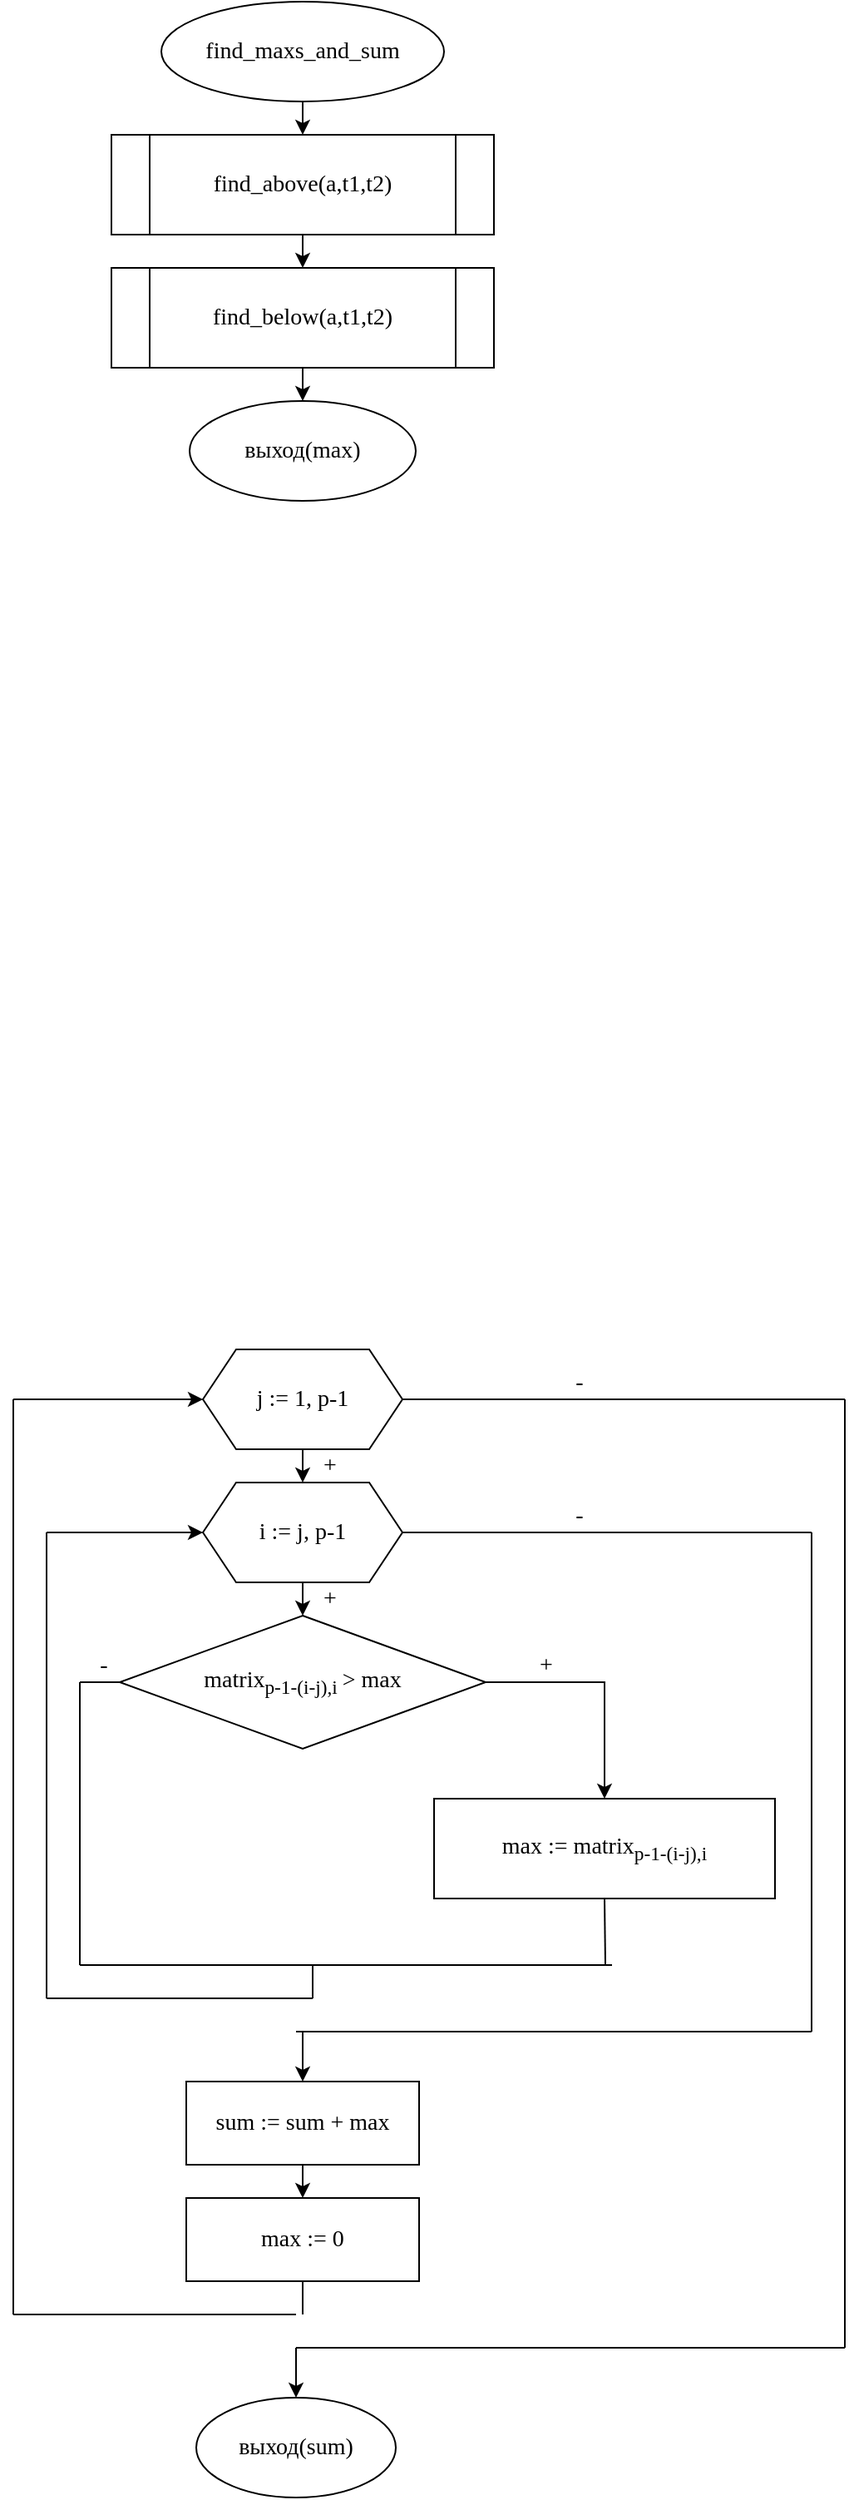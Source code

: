<mxfile version="13.7.9" type="device"><diagram id="C5RBs43oDa-KdzZeNtuy" name="Page-1"><mxGraphModel dx="1186" dy="634" grid="1" gridSize="10" guides="1" tooltips="1" connect="1" arrows="1" fold="1" page="1" pageScale="1" pageWidth="827" pageHeight="1169" math="0" shadow="0"><root><mxCell id="WIyWlLk6GJQsqaUBKTNV-0"/><mxCell id="WIyWlLk6GJQsqaUBKTNV-1" parent="WIyWlLk6GJQsqaUBKTNV-0"/><mxCell id="7ePL_UAI-glwPTLBiMWh-4" style="edgeStyle=orthogonalEdgeStyle;rounded=0;orthogonalLoop=1;jettySize=auto;html=1;exitX=0.5;exitY=1;exitDx=0;exitDy=0;entryX=0.5;entryY=0;entryDx=0;entryDy=0;fontFamily=Lucida Console;fontSize=14;" parent="WIyWlLk6GJQsqaUBKTNV-1" source="7ePL_UAI-glwPTLBiMWh-0" target="7sij01h17gqvqGZGCvCg-0" edge="1"><mxGeometry relative="1" as="geometry"><mxPoint x="414" y="80" as="targetPoint"/></mxGeometry></mxCell><mxCell id="7ePL_UAI-glwPTLBiMWh-0" value="find_maxs_and_sum" style="ellipse;whiteSpace=wrap;html=1;fontSize=14;fontFamily=Lucida Console;" parent="WIyWlLk6GJQsqaUBKTNV-1" vertex="1"><mxGeometry x="329" width="170" height="60" as="geometry"/></mxCell><mxCell id="7ePL_UAI-glwPTLBiMWh-55" style="edgeStyle=orthogonalEdgeStyle;rounded=0;orthogonalLoop=1;jettySize=auto;html=1;exitX=0.5;exitY=1;exitDx=0;exitDy=0;entryX=0.5;entryY=0;entryDx=0;entryDy=0;fontFamily=Lucida Console;fontSize=14;" parent="WIyWlLk6GJQsqaUBKTNV-1" source="7ePL_UAI-glwPTLBiMWh-53" target="7ePL_UAI-glwPTLBiMWh-54" edge="1"><mxGeometry relative="1" as="geometry"/></mxCell><mxCell id="7ePL_UAI-glwPTLBiMWh-53" value="j := 1, p-1" style="shape=hexagon;perimeter=hexagonPerimeter2;whiteSpace=wrap;html=1;fixedSize=1;fontFamily=Lucida Console;fontSize=14;" parent="WIyWlLk6GJQsqaUBKTNV-1" vertex="1"><mxGeometry x="354" y="810" width="120" height="60" as="geometry"/></mxCell><mxCell id="7ePL_UAI-glwPTLBiMWh-59" style="edgeStyle=orthogonalEdgeStyle;rounded=0;orthogonalLoop=1;jettySize=auto;html=1;exitX=0.5;exitY=1;exitDx=0;exitDy=0;entryX=0.5;entryY=0;entryDx=0;entryDy=0;fontFamily=Lucida Console;fontSize=14;" parent="WIyWlLk6GJQsqaUBKTNV-1" source="7ePL_UAI-glwPTLBiMWh-54" target="7ePL_UAI-glwPTLBiMWh-56" edge="1"><mxGeometry relative="1" as="geometry"/></mxCell><mxCell id="7ePL_UAI-glwPTLBiMWh-54" value="i := j, p-1" style="shape=hexagon;perimeter=hexagonPerimeter2;whiteSpace=wrap;html=1;fixedSize=1;fontFamily=Lucida Console;fontSize=14;" parent="WIyWlLk6GJQsqaUBKTNV-1" vertex="1"><mxGeometry x="354" y="890" width="120" height="60" as="geometry"/></mxCell><mxCell id="7ePL_UAI-glwPTLBiMWh-58" style="edgeStyle=orthogonalEdgeStyle;rounded=0;orthogonalLoop=1;jettySize=auto;html=1;exitX=1;exitY=0.5;exitDx=0;exitDy=0;entryX=0.5;entryY=0;entryDx=0;entryDy=0;fontFamily=Lucida Console;fontSize=14;" parent="WIyWlLk6GJQsqaUBKTNV-1" source="7ePL_UAI-glwPTLBiMWh-56" target="7ePL_UAI-glwPTLBiMWh-57" edge="1"><mxGeometry relative="1" as="geometry"/></mxCell><mxCell id="7ePL_UAI-glwPTLBiMWh-56" value="matrix&lt;sub&gt;p-1-(i-j),i &lt;/sub&gt;&amp;gt; max" style="rhombus;whiteSpace=wrap;html=1;fontFamily=Lucida Console;fontSize=14;" parent="WIyWlLk6GJQsqaUBKTNV-1" vertex="1"><mxGeometry x="304" y="970" width="220" height="80" as="geometry"/></mxCell><mxCell id="7ePL_UAI-glwPTLBiMWh-57" value="max := matrix&lt;sub&gt;p-1-(i-j),i&lt;/sub&gt;" style="rounded=0;whiteSpace=wrap;html=1;fontFamily=Lucida Console;fontSize=14;" parent="WIyWlLk6GJQsqaUBKTNV-1" vertex="1"><mxGeometry x="493" y="1080" width="205" height="60" as="geometry"/></mxCell><mxCell id="7ePL_UAI-glwPTLBiMWh-61" value="" style="endArrow=none;html=1;fontFamily=Lucida Console;fontSize=14;entryX=0.5;entryY=1;entryDx=0;entryDy=0;" parent="WIyWlLk6GJQsqaUBKTNV-1" target="7ePL_UAI-glwPTLBiMWh-57" edge="1"><mxGeometry width="50" height="50" relative="1" as="geometry"><mxPoint x="596" y="1180" as="sourcePoint"/><mxPoint x="530" y="1110" as="targetPoint"/></mxGeometry></mxCell><mxCell id="7ePL_UAI-glwPTLBiMWh-62" value="" style="endArrow=none;html=1;fontFamily=Lucida Console;fontSize=14;" parent="WIyWlLk6GJQsqaUBKTNV-1" edge="1"><mxGeometry width="50" height="50" relative="1" as="geometry"><mxPoint x="280" y="1180" as="sourcePoint"/><mxPoint x="600" y="1180" as="targetPoint"/></mxGeometry></mxCell><mxCell id="7ePL_UAI-glwPTLBiMWh-63" value="" style="endArrow=none;html=1;fontFamily=Lucida Console;fontSize=14;entryX=0;entryY=0.5;entryDx=0;entryDy=0;" parent="WIyWlLk6GJQsqaUBKTNV-1" target="7ePL_UAI-glwPTLBiMWh-56" edge="1"><mxGeometry width="50" height="50" relative="1" as="geometry"><mxPoint x="280" y="1010" as="sourcePoint"/><mxPoint x="530" y="1110" as="targetPoint"/></mxGeometry></mxCell><mxCell id="7ePL_UAI-glwPTLBiMWh-64" value="" style="endArrow=none;html=1;fontFamily=Lucida Console;fontSize=14;" parent="WIyWlLk6GJQsqaUBKTNV-1" edge="1"><mxGeometry width="50" height="50" relative="1" as="geometry"><mxPoint x="280" y="1180" as="sourcePoint"/><mxPoint x="280" y="1010" as="targetPoint"/></mxGeometry></mxCell><mxCell id="7ePL_UAI-glwPTLBiMWh-65" value="" style="endArrow=none;html=1;fontFamily=Lucida Console;fontSize=14;" parent="WIyWlLk6GJQsqaUBKTNV-1" edge="1"><mxGeometry width="50" height="50" relative="1" as="geometry"><mxPoint x="420" y="1200" as="sourcePoint"/><mxPoint x="420" y="1180" as="targetPoint"/></mxGeometry></mxCell><mxCell id="7ePL_UAI-glwPTLBiMWh-66" value="" style="endArrow=none;html=1;fontFamily=Lucida Console;fontSize=14;" parent="WIyWlLk6GJQsqaUBKTNV-1" edge="1"><mxGeometry width="50" height="50" relative="1" as="geometry"><mxPoint x="260" y="1200" as="sourcePoint"/><mxPoint x="420" y="1200" as="targetPoint"/></mxGeometry></mxCell><mxCell id="7ePL_UAI-glwPTLBiMWh-67" value="" style="endArrow=none;html=1;fontFamily=Lucida Console;fontSize=14;" parent="WIyWlLk6GJQsqaUBKTNV-1" edge="1"><mxGeometry width="50" height="50" relative="1" as="geometry"><mxPoint x="260" y="1200" as="sourcePoint"/><mxPoint x="260" y="920" as="targetPoint"/></mxGeometry></mxCell><mxCell id="7ePL_UAI-glwPTLBiMWh-68" value="" style="endArrow=classic;html=1;fontFamily=Lucida Console;fontSize=14;entryX=0;entryY=0.5;entryDx=0;entryDy=0;" parent="WIyWlLk6GJQsqaUBKTNV-1" target="7ePL_UAI-glwPTLBiMWh-54" edge="1"><mxGeometry width="50" height="50" relative="1" as="geometry"><mxPoint x="260" y="920" as="sourcePoint"/><mxPoint x="530" y="1110" as="targetPoint"/></mxGeometry></mxCell><mxCell id="7ePL_UAI-glwPTLBiMWh-70" value="" style="endArrow=none;html=1;fontFamily=Lucida Console;fontSize=14;exitX=1;exitY=0.5;exitDx=0;exitDy=0;" parent="WIyWlLk6GJQsqaUBKTNV-1" source="7ePL_UAI-glwPTLBiMWh-54" edge="1"><mxGeometry width="50" height="50" relative="1" as="geometry"><mxPoint x="480" y="1160" as="sourcePoint"/><mxPoint x="720" y="920" as="targetPoint"/></mxGeometry></mxCell><mxCell id="7ePL_UAI-glwPTLBiMWh-71" value="" style="endArrow=none;html=1;fontFamily=Lucida Console;fontSize=14;" parent="WIyWlLk6GJQsqaUBKTNV-1" edge="1"><mxGeometry width="50" height="50" relative="1" as="geometry"><mxPoint x="720" y="1220" as="sourcePoint"/><mxPoint x="720" y="920" as="targetPoint"/></mxGeometry></mxCell><mxCell id="7ePL_UAI-glwPTLBiMWh-73" value="" style="endArrow=none;html=1;fontFamily=Lucida Console;fontSize=14;" parent="WIyWlLk6GJQsqaUBKTNV-1" edge="1"><mxGeometry width="50" height="50" relative="1" as="geometry"><mxPoint x="410" y="1220" as="sourcePoint"/><mxPoint x="720" y="1220" as="targetPoint"/></mxGeometry></mxCell><mxCell id="7ePL_UAI-glwPTLBiMWh-74" value="" style="endArrow=classic;html=1;fontFamily=Lucida Console;fontSize=14;entryX=0.5;entryY=0;entryDx=0;entryDy=0;" parent="WIyWlLk6GJQsqaUBKTNV-1" target="7ePL_UAI-glwPTLBiMWh-75" edge="1"><mxGeometry width="50" height="50" relative="1" as="geometry"><mxPoint x="414" y="1220" as="sourcePoint"/><mxPoint x="420" y="1240" as="targetPoint"/></mxGeometry></mxCell><mxCell id="7ePL_UAI-glwPTLBiMWh-77" style="edgeStyle=orthogonalEdgeStyle;rounded=0;orthogonalLoop=1;jettySize=auto;html=1;exitX=0.5;exitY=1;exitDx=0;exitDy=0;entryX=0.5;entryY=0;entryDx=0;entryDy=0;fontFamily=Lucida Console;fontSize=14;" parent="WIyWlLk6GJQsqaUBKTNV-1" source="7ePL_UAI-glwPTLBiMWh-75" target="7ePL_UAI-glwPTLBiMWh-76" edge="1"><mxGeometry relative="1" as="geometry"/></mxCell><mxCell id="7ePL_UAI-glwPTLBiMWh-75" value="sum := sum + max" style="rounded=0;whiteSpace=wrap;html=1;fontFamily=Lucida Console;fontSize=14;" parent="WIyWlLk6GJQsqaUBKTNV-1" vertex="1"><mxGeometry x="344" y="1250" width="140" height="50" as="geometry"/></mxCell><mxCell id="7ePL_UAI-glwPTLBiMWh-76" value="max := 0" style="rounded=0;whiteSpace=wrap;html=1;fontFamily=Lucida Console;fontSize=14;" parent="WIyWlLk6GJQsqaUBKTNV-1" vertex="1"><mxGeometry x="344" y="1320" width="140" height="50" as="geometry"/></mxCell><mxCell id="7ePL_UAI-glwPTLBiMWh-78" value="" style="endArrow=none;html=1;fontFamily=Lucida Console;fontSize=14;entryX=0.5;entryY=1;entryDx=0;entryDy=0;" parent="WIyWlLk6GJQsqaUBKTNV-1" target="7ePL_UAI-glwPTLBiMWh-76" edge="1"><mxGeometry width="50" height="50" relative="1" as="geometry"><mxPoint x="414" y="1390" as="sourcePoint"/><mxPoint x="410" y="1130" as="targetPoint"/></mxGeometry></mxCell><mxCell id="7ePL_UAI-glwPTLBiMWh-79" value="" style="endArrow=none;html=1;fontFamily=Lucida Console;fontSize=14;" parent="WIyWlLk6GJQsqaUBKTNV-1" edge="1"><mxGeometry width="50" height="50" relative="1" as="geometry"><mxPoint x="240" y="1390" as="sourcePoint"/><mxPoint x="410" y="1390" as="targetPoint"/></mxGeometry></mxCell><mxCell id="7ePL_UAI-glwPTLBiMWh-80" value="" style="endArrow=none;html=1;fontFamily=Lucida Console;fontSize=14;" parent="WIyWlLk6GJQsqaUBKTNV-1" edge="1"><mxGeometry width="50" height="50" relative="1" as="geometry"><mxPoint x="240" y="1390" as="sourcePoint"/><mxPoint x="240" y="840" as="targetPoint"/></mxGeometry></mxCell><mxCell id="7ePL_UAI-glwPTLBiMWh-81" value="" style="endArrow=classic;html=1;fontFamily=Lucida Console;fontSize=14;entryX=0;entryY=0.5;entryDx=0;entryDy=0;" parent="WIyWlLk6GJQsqaUBKTNV-1" target="7ePL_UAI-glwPTLBiMWh-53" edge="1"><mxGeometry width="50" height="50" relative="1" as="geometry"><mxPoint x="240" y="840" as="sourcePoint"/><mxPoint x="370" y="1080" as="targetPoint"/></mxGeometry></mxCell><mxCell id="7ePL_UAI-glwPTLBiMWh-82" value="" style="endArrow=none;html=1;fontFamily=Lucida Console;fontSize=14;exitX=1;exitY=0.5;exitDx=0;exitDy=0;" parent="WIyWlLk6GJQsqaUBKTNV-1" source="7ePL_UAI-glwPTLBiMWh-53" edge="1"><mxGeometry width="50" height="50" relative="1" as="geometry"><mxPoint x="510" y="1190" as="sourcePoint"/><mxPoint x="740" y="840" as="targetPoint"/></mxGeometry></mxCell><mxCell id="7ePL_UAI-glwPTLBiMWh-83" value="" style="endArrow=none;html=1;fontFamily=Lucida Console;fontSize=14;" parent="WIyWlLk6GJQsqaUBKTNV-1" edge="1"><mxGeometry width="50" height="50" relative="1" as="geometry"><mxPoint x="740" y="1410" as="sourcePoint"/><mxPoint x="740" y="840" as="targetPoint"/></mxGeometry></mxCell><mxCell id="7ePL_UAI-glwPTLBiMWh-84" value="" style="endArrow=none;html=1;fontFamily=Lucida Console;fontSize=14;" parent="WIyWlLk6GJQsqaUBKTNV-1" edge="1"><mxGeometry width="50" height="50" relative="1" as="geometry"><mxPoint x="410" y="1410" as="sourcePoint"/><mxPoint x="740" y="1410" as="targetPoint"/></mxGeometry></mxCell><mxCell id="7ePL_UAI-glwPTLBiMWh-85" value="выход(sum)" style="ellipse;whiteSpace=wrap;html=1;fontFamily=Lucida Console;fontSize=14;" parent="WIyWlLk6GJQsqaUBKTNV-1" vertex="1"><mxGeometry x="350" y="1440" width="120" height="60" as="geometry"/></mxCell><mxCell id="7ePL_UAI-glwPTLBiMWh-86" value="" style="endArrow=classic;html=1;fontFamily=Lucida Console;fontSize=14;entryX=0.5;entryY=0;entryDx=0;entryDy=0;" parent="WIyWlLk6GJQsqaUBKTNV-1" target="7ePL_UAI-glwPTLBiMWh-85" edge="1"><mxGeometry width="50" height="50" relative="1" as="geometry"><mxPoint x="410" y="1410" as="sourcePoint"/><mxPoint x="520" y="1140" as="targetPoint"/></mxGeometry></mxCell><mxCell id="7ePL_UAI-glwPTLBiMWh-87" value="+" style="text;html=1;align=center;verticalAlign=middle;resizable=0;points=[];autosize=1;fontSize=14;fontFamily=Lucida Console;" parent="WIyWlLk6GJQsqaUBKTNV-1" vertex="1"><mxGeometry x="420" y="870" width="20" height="20" as="geometry"/></mxCell><mxCell id="7ePL_UAI-glwPTLBiMWh-88" value="+" style="text;html=1;align=center;verticalAlign=middle;resizable=0;points=[];autosize=1;fontSize=14;fontFamily=Lucida Console;" parent="WIyWlLk6GJQsqaUBKTNV-1" vertex="1"><mxGeometry x="420" y="950" width="20" height="20" as="geometry"/></mxCell><mxCell id="7ePL_UAI-glwPTLBiMWh-89" value="+" style="text;html=1;align=center;verticalAlign=middle;resizable=0;points=[];autosize=1;fontSize=14;fontFamily=Lucida Console;" parent="WIyWlLk6GJQsqaUBKTNV-1" vertex="1"><mxGeometry x="550" y="990" width="20" height="20" as="geometry"/></mxCell><mxCell id="7ePL_UAI-glwPTLBiMWh-90" value="-" style="text;html=1;align=center;verticalAlign=middle;resizable=0;points=[];autosize=1;fontSize=14;fontFamily=Lucida Console;" parent="WIyWlLk6GJQsqaUBKTNV-1" vertex="1"><mxGeometry x="570" y="820" width="20" height="20" as="geometry"/></mxCell><mxCell id="7ePL_UAI-glwPTLBiMWh-91" value="-" style="text;html=1;align=center;verticalAlign=middle;resizable=0;points=[];autosize=1;fontSize=14;fontFamily=Lucida Console;" parent="WIyWlLk6GJQsqaUBKTNV-1" vertex="1"><mxGeometry x="570" y="900" width="20" height="20" as="geometry"/></mxCell><mxCell id="7ePL_UAI-glwPTLBiMWh-92" value="-" style="text;html=1;align=center;verticalAlign=middle;resizable=0;points=[];autosize=1;fontSize=14;fontFamily=Lucida Console;" parent="WIyWlLk6GJQsqaUBKTNV-1" vertex="1"><mxGeometry x="284" y="990" width="20" height="20" as="geometry"/></mxCell><mxCell id="7sij01h17gqvqGZGCvCg-2" style="edgeStyle=orthogonalEdgeStyle;rounded=0;orthogonalLoop=1;jettySize=auto;html=1;exitX=0.5;exitY=1;exitDx=0;exitDy=0;entryX=0.5;entryY=0;entryDx=0;entryDy=0;fontFamily=Lucida Console;fontSize=14;" edge="1" parent="WIyWlLk6GJQsqaUBKTNV-1" source="7sij01h17gqvqGZGCvCg-0" target="7sij01h17gqvqGZGCvCg-1"><mxGeometry relative="1" as="geometry"/></mxCell><mxCell id="7sij01h17gqvqGZGCvCg-0" value="find_above(a,t1,t2)" style="shape=process;whiteSpace=wrap;html=1;backgroundOutline=1;fontSize=14;fontFamily=Lucida Console;" vertex="1" parent="WIyWlLk6GJQsqaUBKTNV-1"><mxGeometry x="299" y="80" width="230" height="60" as="geometry"/></mxCell><mxCell id="7sij01h17gqvqGZGCvCg-4" style="edgeStyle=orthogonalEdgeStyle;rounded=0;orthogonalLoop=1;jettySize=auto;html=1;exitX=0.5;exitY=1;exitDx=0;exitDy=0;entryX=0.5;entryY=0;entryDx=0;entryDy=0;fontFamily=Lucida Console;fontSize=14;" edge="1" parent="WIyWlLk6GJQsqaUBKTNV-1" source="7sij01h17gqvqGZGCvCg-1" target="7sij01h17gqvqGZGCvCg-3"><mxGeometry relative="1" as="geometry"/></mxCell><mxCell id="7sij01h17gqvqGZGCvCg-1" value="find_below(a,t1,t2)" style="shape=process;whiteSpace=wrap;html=1;backgroundOutline=1;fontFamily=Lucida Console;fontSize=14;" vertex="1" parent="WIyWlLk6GJQsqaUBKTNV-1"><mxGeometry x="299" y="160" width="230" height="60" as="geometry"/></mxCell><mxCell id="7sij01h17gqvqGZGCvCg-3" value="выход(max)" style="ellipse;whiteSpace=wrap;html=1;fontFamily=Lucida Console;fontSize=14;" vertex="1" parent="WIyWlLk6GJQsqaUBKTNV-1"><mxGeometry x="346" y="240" width="136" height="60" as="geometry"/></mxCell></root></mxGraphModel></diagram></mxfile>